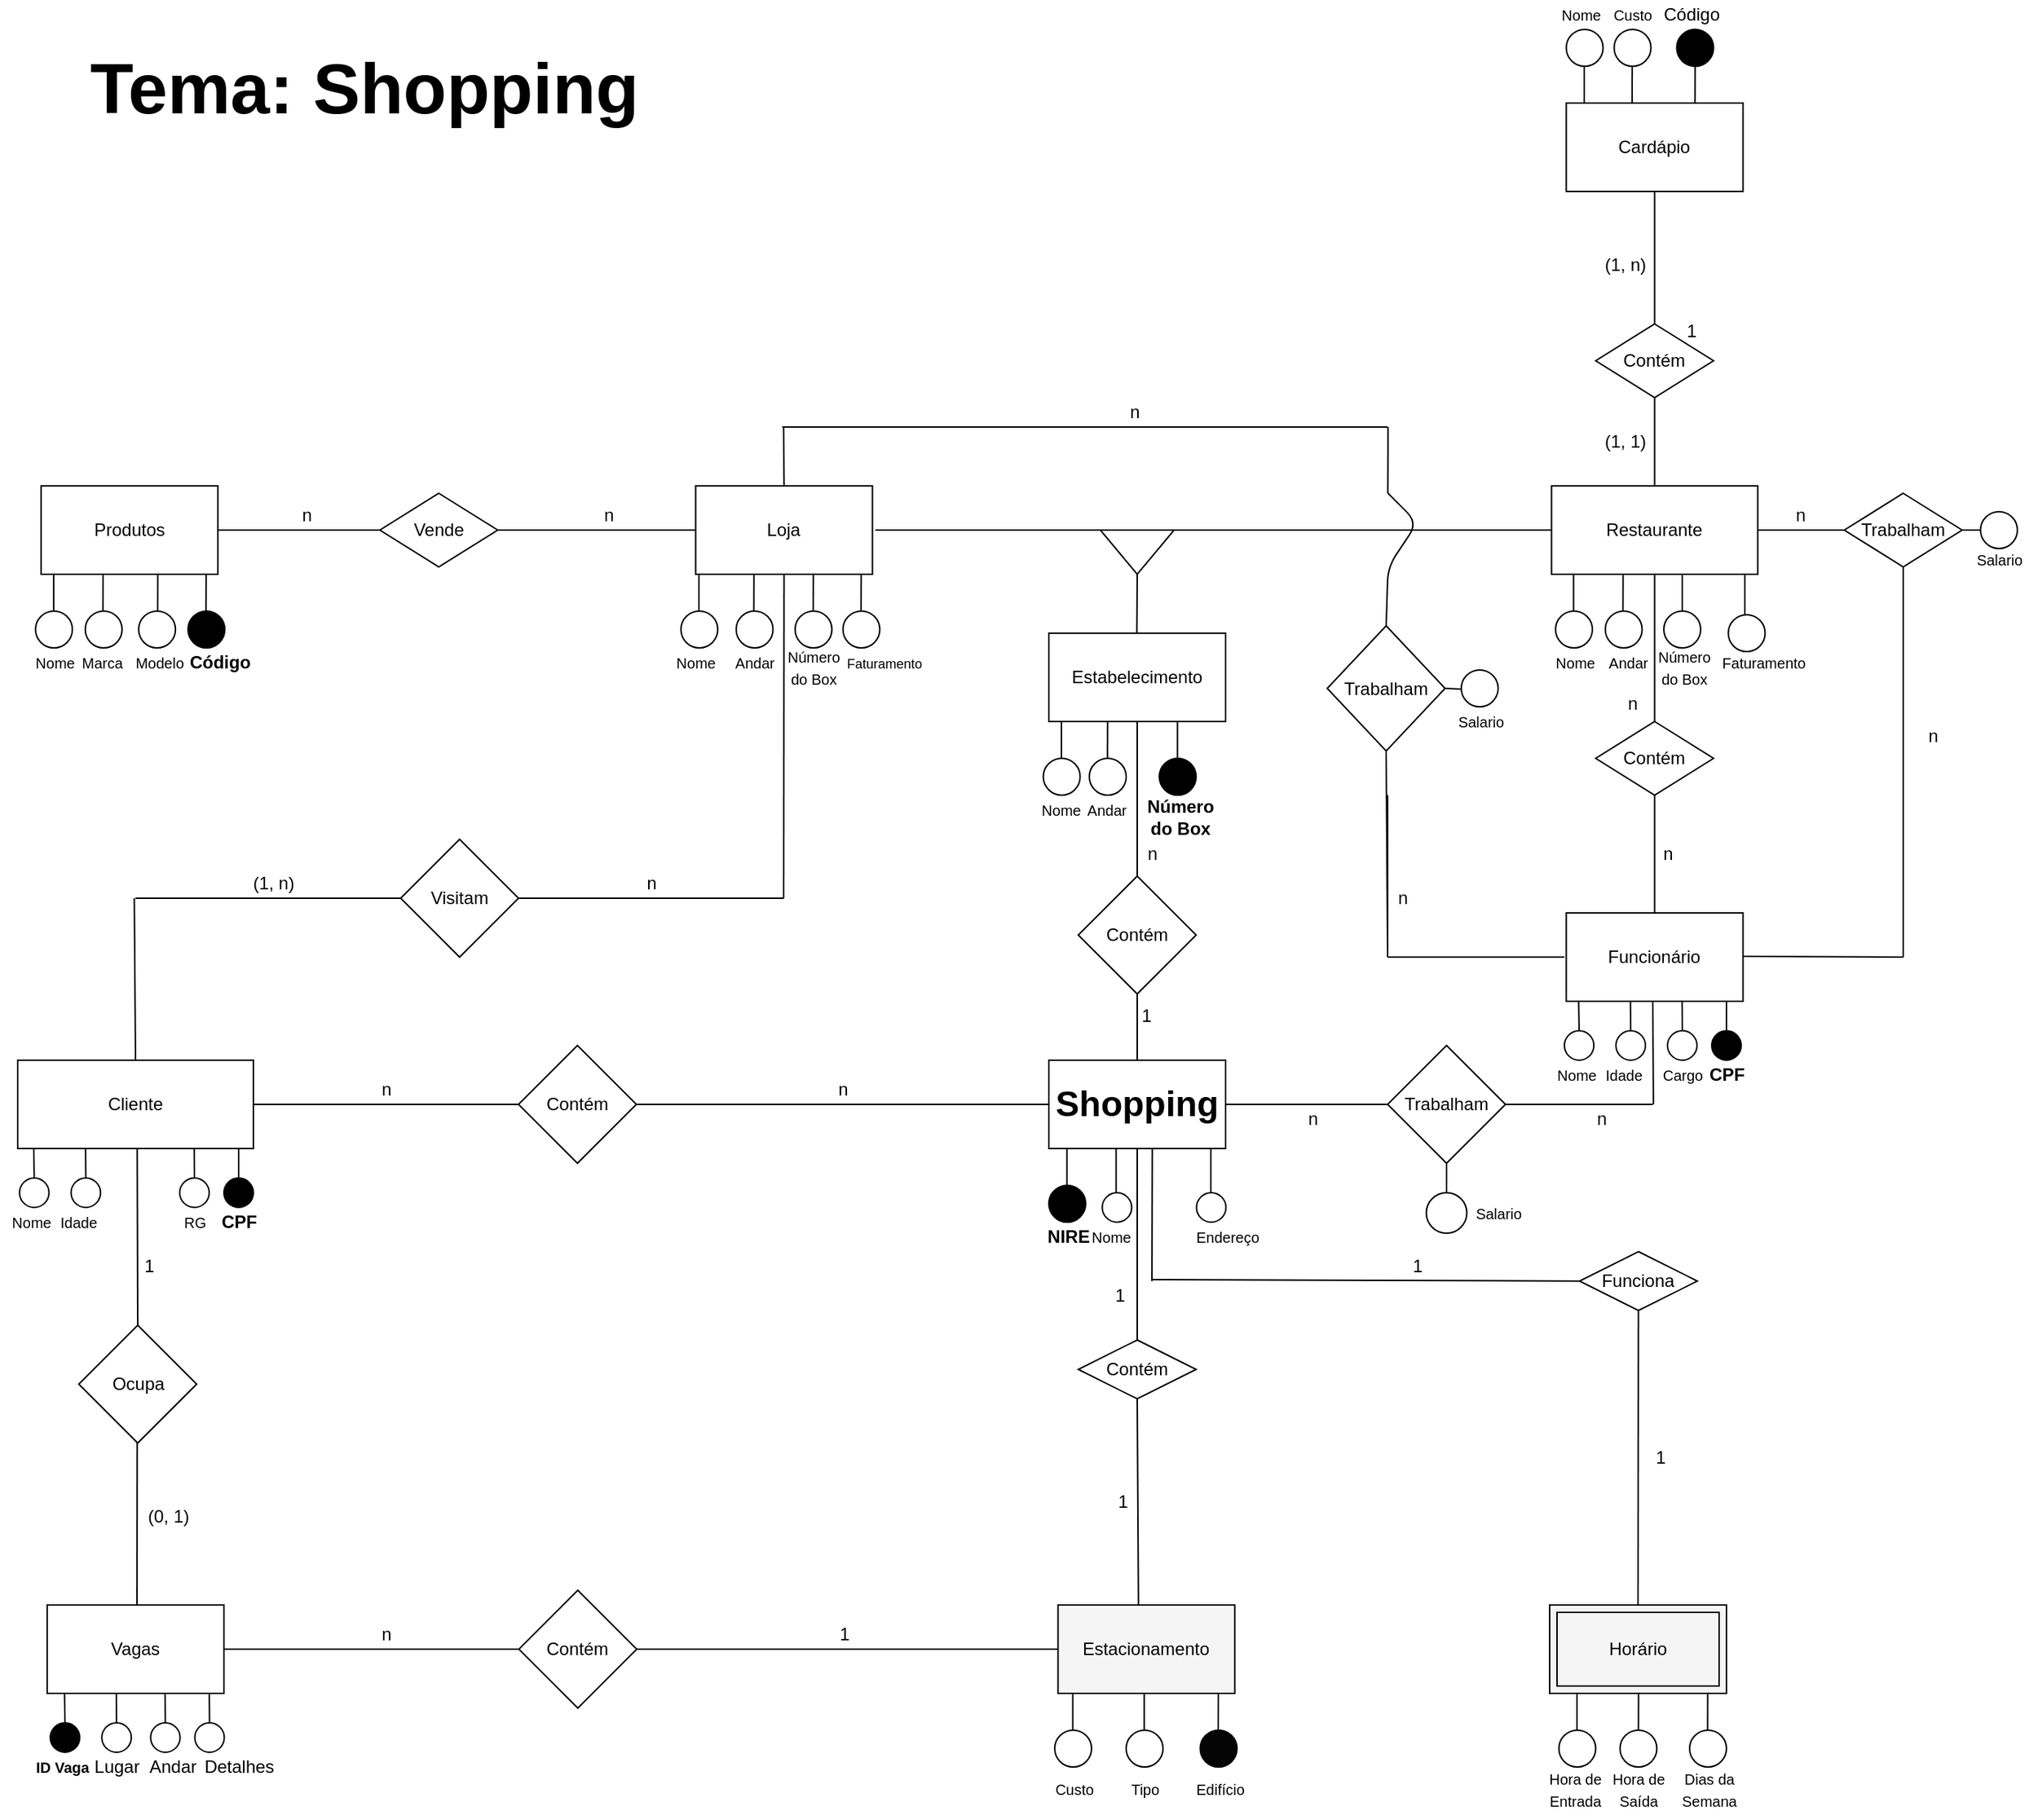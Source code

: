 <mxfile version="15.4.0" type="device"><diagram id="tSqlaA7XIKLYg_50JwTd" name="Page-1"><mxGraphModel dx="2512" dy="1914" grid="1" gridSize="10" guides="1" tooltips="1" connect="1" arrows="1" fold="1" page="1" pageScale="1" pageWidth="850" pageHeight="1100" math="0" shadow="0"><root><mxCell id="0"/><mxCell id="1" parent="0"/><mxCell id="-jtdYZkYuUC3d97k-AbY-1" value="&lt;font style=&quot;font-size: 48px&quot;&gt;&lt;b&gt;Tema: Shopping&lt;/b&gt;&lt;/font&gt;" style="text;html=1;align=center;verticalAlign=middle;resizable=0;points=[];autosize=1;strokeColor=none;" parent="1" vertex="1"><mxGeometry x="-279.75" y="-205" width="390" height="30" as="geometry"/></mxCell><mxCell id="-jtdYZkYuUC3d97k-AbY-3" value="&lt;font style=&quot;font-size: 24px&quot;&gt;&lt;b&gt;Shopping&lt;/b&gt;&lt;/font&gt;" style="rounded=0;whiteSpace=wrap;html=1;" parent="1" vertex="1"><mxGeometry x="380" y="470" width="120" height="60" as="geometry"/></mxCell><mxCell id="-jtdYZkYuUC3d97k-AbY-7" value="Loja" style="rounded=0;whiteSpace=wrap;html=1;" parent="1" vertex="1"><mxGeometry x="140.25" y="80" width="120" height="60" as="geometry"/></mxCell><mxCell id="-jtdYZkYuUC3d97k-AbY-8" value="Funcionário" style="rounded=0;whiteSpace=wrap;html=1;" parent="1" vertex="1"><mxGeometry x="731.25" y="370" width="120" height="60" as="geometry"/></mxCell><mxCell id="-4VNH8adMapCuaeJiVA8-113" style="edgeStyle=orthogonalEdgeStyle;rounded=0;orthogonalLoop=1;jettySize=auto;html=1;exitX=0;exitY=0.25;exitDx=0;exitDy=0;" parent="1" source="-jtdYZkYuUC3d97k-AbY-12" edge="1"><mxGeometry relative="1" as="geometry"><mxPoint x="-310" y="485" as="targetPoint"/></mxGeometry></mxCell><mxCell id="-jtdYZkYuUC3d97k-AbY-12" value="Cliente" style="rounded=0;whiteSpace=wrap;html=1;" parent="1" vertex="1"><mxGeometry x="-320" y="470" width="160" height="60" as="geometry"/></mxCell><mxCell id="-jtdYZkYuUC3d97k-AbY-16" value="Restaurante" style="rounded=0;whiteSpace=wrap;html=1;" parent="1" vertex="1"><mxGeometry x="721.25" y="80" width="140" height="60" as="geometry"/></mxCell><mxCell id="-jtdYZkYuUC3d97k-AbY-19" value="Cardápio" style="whiteSpace=wrap;html=1;" parent="1" vertex="1"><mxGeometry x="731.25" y="-180" width="120" height="60" as="geometry"/></mxCell><mxCell id="-jtdYZkYuUC3d97k-AbY-20" value="Produtos" style="whiteSpace=wrap;html=1;" parent="1" vertex="1"><mxGeometry x="-304.12" y="80" width="120" height="60" as="geometry"/></mxCell><mxCell id="-jtdYZkYuUC3d97k-AbY-22" value="" style="endArrow=none;html=1;exitX=0.5;exitY=0;exitDx=0;exitDy=0;entryX=0.5;entryY=1;entryDx=0;entryDy=0;" parent="1" source="-jtdYZkYuUC3d97k-AbY-16" target="-jtdYZkYuUC3d97k-AbY-23" edge="1"><mxGeometry width="50" height="50" relative="1" as="geometry"><mxPoint x="740.25" y="40.0" as="sourcePoint"/><mxPoint x="740.25" y="10.0" as="targetPoint"/></mxGeometry></mxCell><mxCell id="-jtdYZkYuUC3d97k-AbY-23" value="Contém" style="rhombus;whiteSpace=wrap;html=1;" parent="1" vertex="1"><mxGeometry x="751.25" y="-30" width="80" height="50" as="geometry"/></mxCell><mxCell id="-jtdYZkYuUC3d97k-AbY-25" value="" style="endArrow=none;html=1;exitX=0.5;exitY=0;exitDx=0;exitDy=0;entryX=0.5;entryY=1;entryDx=0;entryDy=0;" parent="1" source="-jtdYZkYuUC3d97k-AbY-23" target="-jtdYZkYuUC3d97k-AbY-19" edge="1"><mxGeometry width="50" height="50" relative="1" as="geometry"><mxPoint x="831.25" y="-10" as="sourcePoint"/><mxPoint x="881.25" y="-55" as="targetPoint"/></mxGeometry></mxCell><mxCell id="-jtdYZkYuUC3d97k-AbY-26" value="(1, 1)" style="text;html=1;align=center;verticalAlign=middle;resizable=0;points=[];autosize=1;strokeColor=none;" parent="1" vertex="1"><mxGeometry x="751.25" y="40" width="40" height="20" as="geometry"/></mxCell><mxCell id="-jtdYZkYuUC3d97k-AbY-27" value="(1, n)" style="text;html=1;align=center;verticalAlign=middle;resizable=0;points=[];autosize=1;strokeColor=none;" parent="1" vertex="1"><mxGeometry x="751.25" y="-80" width="40" height="20" as="geometry"/></mxCell><mxCell id="-jtdYZkYuUC3d97k-AbY-28" value="Vende" style="rhombus;whiteSpace=wrap;html=1;" parent="1" vertex="1"><mxGeometry x="-74.12" y="85" width="80" height="50" as="geometry"/></mxCell><mxCell id="-jtdYZkYuUC3d97k-AbY-29" value="n" style="text;html=1;align=center;verticalAlign=middle;resizable=0;points=[];autosize=1;strokeColor=none;" parent="1" vertex="1"><mxGeometry x="71.25" y="90" width="20" height="20" as="geometry"/></mxCell><mxCell id="-jtdYZkYuUC3d97k-AbY-30" value="" style="endArrow=none;html=1;exitX=1;exitY=0.5;exitDx=0;exitDy=0;entryX=0;entryY=0.5;entryDx=0;entryDy=0;" parent="1" source="-jtdYZkYuUC3d97k-AbY-28" target="-jtdYZkYuUC3d97k-AbY-7" edge="1"><mxGeometry width="50" height="50" relative="1" as="geometry"><mxPoint x="95.88" y="195" as="sourcePoint"/><mxPoint x="145.88" y="115" as="targetPoint"/></mxGeometry></mxCell><mxCell id="-jtdYZkYuUC3d97k-AbY-33" value="n" style="text;html=1;align=center;verticalAlign=middle;resizable=0;points=[];autosize=1;strokeColor=none;" parent="1" vertex="1"><mxGeometry x="-134.12" y="90" width="20" height="20" as="geometry"/></mxCell><mxCell id="-jtdYZkYuUC3d97k-AbY-34" value="" style="endArrow=none;html=1;entryX=0;entryY=0.5;entryDx=0;entryDy=0;exitX=1;exitY=0.5;exitDx=0;exitDy=0;" parent="1" source="-jtdYZkYuUC3d97k-AbY-36" target="-jtdYZkYuUC3d97k-AbY-3" edge="1"><mxGeometry width="50" height="50" relative="1" as="geometry"><mxPoint x="260" y="560" as="sourcePoint"/><mxPoint x="365" y="505" as="targetPoint"/></mxGeometry></mxCell><mxCell id="-jtdYZkYuUC3d97k-AbY-36" value="Contém" style="rhombus;whiteSpace=wrap;html=1;" parent="1" vertex="1"><mxGeometry x="20" y="460" width="80" height="80" as="geometry"/></mxCell><mxCell id="-jtdYZkYuUC3d97k-AbY-37" value="" style="endArrow=none;html=1;entryX=0;entryY=0.5;entryDx=0;entryDy=0;exitX=1;exitY=0.5;exitDx=0;exitDy=0;" parent="1" source="-jtdYZkYuUC3d97k-AbY-12" target="-jtdYZkYuUC3d97k-AbY-36" edge="1"><mxGeometry width="50" height="50" relative="1" as="geometry"><mxPoint x="30" y="610" as="sourcePoint"/><mxPoint x="130" y="560" as="targetPoint"/></mxGeometry></mxCell><mxCell id="-jtdYZkYuUC3d97k-AbY-38" value="n" style="text;html=1;align=center;verticalAlign=middle;resizable=0;points=[];autosize=1;strokeColor=none;" parent="1" vertex="1"><mxGeometry x="230.25" y="480" width="20" height="20" as="geometry"/></mxCell><mxCell id="-jtdYZkYuUC3d97k-AbY-39" value="n" style="text;html=1;align=center;verticalAlign=middle;resizable=0;points=[];autosize=1;strokeColor=none;" parent="1" vertex="1"><mxGeometry x="-80" y="480" width="20" height="20" as="geometry"/></mxCell><mxCell id="-jtdYZkYuUC3d97k-AbY-48" value="" style="ellipse;whiteSpace=wrap;html=1;aspect=fixed;" parent="1" vertex="1"><mxGeometry x="480.25" y="560" width="20" height="20" as="geometry"/></mxCell><mxCell id="-jtdYZkYuUC3d97k-AbY-54" value="" style="endArrow=none;html=1;exitX=1;exitY=0.5;exitDx=0;exitDy=0;entryX=0;entryY=0.5;entryDx=0;entryDy=0;" parent="1" source="-jtdYZkYuUC3d97k-AbY-20" target="-jtdYZkYuUC3d97k-AbY-28" edge="1"><mxGeometry width="50" height="50" relative="1" as="geometry"><mxPoint x="-74.12" y="140" as="sourcePoint"/><mxPoint x="15.88" y="185" as="targetPoint"/></mxGeometry></mxCell><mxCell id="-jtdYZkYuUC3d97k-AbY-60" value="" style="endArrow=none;html=1;entryX=0.5;entryY=1;entryDx=0;entryDy=0;exitX=0.5;exitY=0;exitDx=0;exitDy=0;" parent="1" source="-jtdYZkYuUC3d97k-AbY-61" target="-jtdYZkYuUC3d97k-AbY-3" edge="1"><mxGeometry width="50" height="50" relative="1" as="geometry"><mxPoint x="440" y="650" as="sourcePoint"/><mxPoint x="475" y="620.0" as="targetPoint"/></mxGeometry></mxCell><mxCell id="-jtdYZkYuUC3d97k-AbY-61" value="Contém" style="rhombus;whiteSpace=wrap;html=1;" parent="1" vertex="1"><mxGeometry x="400" y="660" width="80" height="40" as="geometry"/></mxCell><mxCell id="-jtdYZkYuUC3d97k-AbY-62" value="" style="endArrow=none;html=1;exitX=0.463;exitY=0.011;exitDx=0;exitDy=0;exitPerimeter=0;" parent="1" edge="1"><mxGeometry width="50" height="50" relative="1" as="geometry"><mxPoint x="440.861" y="840.66" as="sourcePoint"/><mxPoint x="440" y="700" as="targetPoint"/></mxGeometry></mxCell><mxCell id="-jtdYZkYuUC3d97k-AbY-63" value="" style="endArrow=none;html=1;entryX=0;entryY=0.5;entryDx=0;entryDy=0;" parent="1" target="-jtdYZkYuUC3d97k-AbY-64" edge="1"><mxGeometry width="50" height="50" relative="1" as="geometry"><mxPoint x="-240" y="360" as="sourcePoint"/><mxPoint x="-90" y="320" as="targetPoint"/></mxGeometry></mxCell><mxCell id="-jtdYZkYuUC3d97k-AbY-64" value="Visitam" style="rhombus;whiteSpace=wrap;html=1;" parent="1" vertex="1"><mxGeometry x="-60" y="320" width="80" height="80" as="geometry"/></mxCell><mxCell id="-jtdYZkYuUC3d97k-AbY-65" value="" style="endArrow=none;html=1;exitX=1;exitY=0.5;exitDx=0;exitDy=0;" parent="1" source="-jtdYZkYuUC3d97k-AbY-64" edge="1"><mxGeometry width="50" height="50" relative="1" as="geometry"><mxPoint x="120" y="430" as="sourcePoint"/><mxPoint x="200" y="360" as="targetPoint"/></mxGeometry></mxCell><mxCell id="-jtdYZkYuUC3d97k-AbY-67" value="n" style="text;html=1;align=center;verticalAlign=middle;resizable=0;points=[];autosize=1;strokeColor=none;" parent="1" vertex="1"><mxGeometry x="100.25" y="340" width="20" height="20" as="geometry"/></mxCell><mxCell id="-jtdYZkYuUC3d97k-AbY-68" value="" style="endArrow=none;html=1;exitX=1;exitY=0.5;exitDx=0;exitDy=0;entryX=0;entryY=0.5;entryDx=0;entryDy=0;" parent="1" target="-jtdYZkYuUC3d97k-AbY-69" edge="1"><mxGeometry width="50" height="50" relative="1" as="geometry"><mxPoint x="500" y="500" as="sourcePoint"/><mxPoint x="640" y="500" as="targetPoint"/></mxGeometry></mxCell><mxCell id="-jtdYZkYuUC3d97k-AbY-69" value="Trabalham" style="rhombus;whiteSpace=wrap;html=1;" parent="1" vertex="1"><mxGeometry x="610" y="460" width="80" height="80" as="geometry"/></mxCell><mxCell id="-jtdYZkYuUC3d97k-AbY-70" value="" style="endArrow=none;html=1;" parent="1" edge="1"><mxGeometry width="50" height="50" relative="1" as="geometry"><mxPoint x="790" y="430" as="sourcePoint"/><mxPoint x="790.42" y="500" as="targetPoint"/></mxGeometry></mxCell><mxCell id="-jtdYZkYuUC3d97k-AbY-71" value="" style="endArrow=none;html=1;exitX=1;exitY=0.5;exitDx=0;exitDy=0;" parent="1" source="-jtdYZkYuUC3d97k-AbY-69" edge="1"><mxGeometry width="50" height="50" relative="1" as="geometry"><mxPoint x="740" y="505" as="sourcePoint"/><mxPoint x="790" y="500" as="targetPoint"/></mxGeometry></mxCell><mxCell id="-jtdYZkYuUC3d97k-AbY-72" value="n" style="text;html=1;align=center;verticalAlign=middle;resizable=0;points=[];autosize=1;strokeColor=none;" parent="1" vertex="1"><mxGeometry x="549" y="500" width="20" height="20" as="geometry"/></mxCell><mxCell id="-jtdYZkYuUC3d97k-AbY-73" value="n" style="text;html=1;align=center;verticalAlign=middle;resizable=0;points=[];autosize=1;strokeColor=none;" parent="1" vertex="1"><mxGeometry x="745" y="500" width="20" height="20" as="geometry"/></mxCell><mxCell id="-jtdYZkYuUC3d97k-AbY-74" value="1" style="text;html=1;align=center;verticalAlign=middle;resizable=0;points=[];autosize=1;strokeColor=none;" parent="1" vertex="1"><mxGeometry x="417.75" y="620" width="20" height="20" as="geometry"/></mxCell><mxCell id="-jtdYZkYuUC3d97k-AbY-75" value="1" style="text;html=1;align=center;verticalAlign=middle;resizable=0;points=[];autosize=1;strokeColor=none;" parent="1" vertex="1"><mxGeometry x="420" y="760" width="20" height="20" as="geometry"/></mxCell><mxCell id="-jtdYZkYuUC3d97k-AbY-76" value="" style="endArrow=none;html=1;" parent="1" edge="1"><mxGeometry width="50" height="50" relative="1" as="geometry"><mxPoint x="490.01" y="560" as="sourcePoint"/><mxPoint x="490.01" y="530" as="targetPoint"/></mxGeometry></mxCell><mxCell id="-jtdYZkYuUC3d97k-AbY-77" value="" style="endArrow=none;html=1;entryX=0.5;entryY=1;entryDx=0;entryDy=0;exitX=0.5;exitY=0;exitDx=0;exitDy=0;" parent="1" source="-jtdYZkYuUC3d97k-AbY-78" target="-jtdYZkYuUC3d97k-AbY-16" edge="1"><mxGeometry width="50" height="50" relative="1" as="geometry"><mxPoint x="690.25" y="180" as="sourcePoint"/><mxPoint x="645.25" y="100" as="targetPoint"/></mxGeometry></mxCell><mxCell id="-jtdYZkYuUC3d97k-AbY-78" value="Contém" style="rhombus;whiteSpace=wrap;html=1;" parent="1" vertex="1"><mxGeometry x="751.25" y="240" width="80" height="50" as="geometry"/></mxCell><mxCell id="-jtdYZkYuUC3d97k-AbY-79" value="" style="endArrow=none;html=1;exitX=0.5;exitY=0;exitDx=0;exitDy=0;entryX=0.5;entryY=1;entryDx=0;entryDy=0;" parent="1" source="-jtdYZkYuUC3d97k-AbY-8" target="-jtdYZkYuUC3d97k-AbY-78" edge="1"><mxGeometry width="50" height="50" relative="1" as="geometry"><mxPoint x="787.75" y="355" as="sourcePoint"/><mxPoint x="790" y="330" as="targetPoint"/></mxGeometry></mxCell><mxCell id="-jtdYZkYuUC3d97k-AbY-85" value="" style="endArrow=none;html=1;exitX=0.5;exitY=1;exitDx=0;exitDy=0;" parent="1" source="-jtdYZkYuUC3d97k-AbY-7" edge="1"><mxGeometry width="50" height="50" relative="1" as="geometry"><mxPoint x="249.66" y="260.0" as="sourcePoint"/><mxPoint x="200" y="360" as="targetPoint"/></mxGeometry></mxCell><mxCell id="-jtdYZkYuUC3d97k-AbY-86" value="" style="endArrow=none;html=1;entryX=0.5;entryY=0;entryDx=0;entryDy=0;exitX=0.5;exitY=1;exitDx=0;exitDy=0;" parent="1" target="-jtdYZkYuUC3d97k-AbY-12" edge="1"><mxGeometry width="50" height="50" relative="1" as="geometry"><mxPoint x="-240.83" y="360.0" as="sourcePoint"/><mxPoint x="-240.83" y="460.0" as="targetPoint"/></mxGeometry></mxCell><mxCell id="-jtdYZkYuUC3d97k-AbY-88" value="(1, n)&amp;nbsp;" style="text;html=1;align=center;verticalAlign=middle;resizable=0;points=[];autosize=1;strokeColor=none;" parent="1" vertex="1"><mxGeometry x="-169.75" y="340" width="50" height="20" as="geometry"/></mxCell><mxCell id="-jtdYZkYuUC3d97k-AbY-91" value="" style="endArrow=none;html=1;" parent="1" edge="1"><mxGeometry width="50" height="50" relative="1" as="geometry"><mxPoint x="440" y="420" as="sourcePoint"/><mxPoint x="440" y="470" as="targetPoint"/></mxGeometry></mxCell><mxCell id="-jtdYZkYuUC3d97k-AbY-92" value="" style="triangle;whiteSpace=wrap;html=1;direction=south;" parent="1" vertex="1"><mxGeometry x="415" y="110" width="50" height="30" as="geometry"/></mxCell><mxCell id="-jtdYZkYuUC3d97k-AbY-93" value="Contém" style="rhombus;whiteSpace=wrap;html=1;" parent="1" vertex="1"><mxGeometry x="400" y="345" width="80" height="80" as="geometry"/></mxCell><mxCell id="-jtdYZkYuUC3d97k-AbY-95" value="" style="endArrow=none;html=1;entryX=0.5;entryY=0;entryDx=0;entryDy=0;exitX=0.5;exitY=1;exitDx=0;exitDy=0;" parent="1" source="-jtdYZkYuUC3d97k-AbY-97" target="-jtdYZkYuUC3d97k-AbY-93" edge="1"><mxGeometry width="50" height="50" relative="1" as="geometry"><mxPoint x="440.75" y="240" as="sourcePoint"/><mxPoint x="441" y="340" as="targetPoint"/></mxGeometry></mxCell><mxCell id="-jtdYZkYuUC3d97k-AbY-97" value="Estabelecimento" style="rounded=0;whiteSpace=wrap;html=1;" parent="1" vertex="1"><mxGeometry x="380" y="180" width="120" height="60" as="geometry"/></mxCell><mxCell id="-jtdYZkYuUC3d97k-AbY-98" value="" style="endArrow=none;html=1;exitX=1;exitY=0.5;exitDx=0;exitDy=0;" parent="1" source="-jtdYZkYuUC3d97k-AbY-92" edge="1"><mxGeometry width="50" height="50" relative="1" as="geometry"><mxPoint x="439.75" y="160" as="sourcePoint"/><mxPoint x="439.75" y="180" as="targetPoint"/></mxGeometry></mxCell><mxCell id="-jtdYZkYuUC3d97k-AbY-99" value="" style="endArrow=none;html=1;" parent="1" edge="1"><mxGeometry width="50" height="50" relative="1" as="geometry"><mxPoint x="262.25" y="110" as="sourcePoint"/><mxPoint x="430.25" y="110" as="targetPoint"/><Array as="points"/></mxGeometry></mxCell><mxCell id="-jtdYZkYuUC3d97k-AbY-100" value="" style="endArrow=none;html=1;exitX=0;exitY=0;exitDx=0;exitDy=0;entryX=0;entryY=0.5;entryDx=0;entryDy=0;exitPerimeter=0;" parent="1" source="-jtdYZkYuUC3d97k-AbY-92" target="-jtdYZkYuUC3d97k-AbY-16" edge="1"><mxGeometry width="50" height="50" relative="1" as="geometry"><mxPoint x="450.25" y="117.16" as="sourcePoint"/><mxPoint x="625.25" y="117.4" as="targetPoint"/><Array as="points"/></mxGeometry></mxCell><mxCell id="-jtdYZkYuUC3d97k-AbY-105" value="1" style="text;html=1;align=center;verticalAlign=middle;resizable=0;points=[];autosize=1;strokeColor=none;" parent="1" vertex="1"><mxGeometry x="806.25" y="-35" width="20" height="20" as="geometry"/></mxCell><mxCell id="pLYi4VzQCn3yVhvMNp_S-2" value="" style="endArrow=none;html=1;entryX=0;entryY=0.5;entryDx=0;entryDy=0;" parent="1" edge="1"><mxGeometry width="50" height="50" relative="1" as="geometry"><mxPoint x="610" y="400" as="sourcePoint"/><mxPoint x="730" y="400" as="targetPoint"/></mxGeometry></mxCell><mxCell id="pLYi4VzQCn3yVhvMNp_S-4" value="" style="endArrow=none;html=1;" parent="1" edge="1"><mxGeometry width="50" height="50" relative="1" as="geometry"><mxPoint x="610" y="290" as="sourcePoint"/><mxPoint x="610" y="400" as="targetPoint"/></mxGeometry></mxCell><mxCell id="pLYi4VzQCn3yVhvMNp_S-5" value="" style="endArrow=none;html=1;entryX=0.5;entryY=0;entryDx=0;entryDy=0;" parent="1" target="-4VNH8adMapCuaeJiVA8-83" edge="1"><mxGeometry width="50" height="50" relative="1" as="geometry"><mxPoint x="610.25" y="85" as="sourcePoint"/><mxPoint x="610.25" y="175" as="targetPoint"/><Array as="points"><mxPoint x="630.25" y="105"/><mxPoint x="610.25" y="135"/></Array></mxGeometry></mxCell><mxCell id="pLYi4VzQCn3yVhvMNp_S-6" value="" style="endArrow=none;html=1;" parent="1" edge="1"><mxGeometry width="50" height="50" relative="1" as="geometry"><mxPoint x="199" y="40" as="sourcePoint"/><mxPoint x="610" y="40" as="targetPoint"/></mxGeometry></mxCell><mxCell id="pLYi4VzQCn3yVhvMNp_S-7" value="" style="endArrow=none;html=1;" parent="1" edge="1"><mxGeometry width="50" height="50" relative="1" as="geometry"><mxPoint x="610.27" y="40" as="sourcePoint"/><mxPoint x="610.13" y="85" as="targetPoint"/><Array as="points"><mxPoint x="610.27" y="60"/></Array></mxGeometry></mxCell><mxCell id="pLYi4VzQCn3yVhvMNp_S-9" value="n" style="text;html=1;align=center;verticalAlign=middle;resizable=0;points=[];autosize=1;strokeColor=none;" parent="1" vertex="1"><mxGeometry x="610" y="350" width="20" height="20" as="geometry"/></mxCell><mxCell id="pLYi4VzQCn3yVhvMNp_S-10" value="n" style="text;html=1;align=center;verticalAlign=middle;resizable=0;points=[];autosize=1;strokeColor=none;" parent="1" vertex="1"><mxGeometry x="427.75" y="20" width="20" height="20" as="geometry"/></mxCell><mxCell id="-4VNH8adMapCuaeJiVA8-1" value="" style="endArrow=none;html=1;" parent="1" edge="1"><mxGeometry width="50" height="50" relative="1" as="geometry"><mxPoint x="736.21" y="170" as="sourcePoint"/><mxPoint x="736.21" y="140" as="targetPoint"/></mxGeometry></mxCell><mxCell id="-4VNH8adMapCuaeJiVA8-3" value="" style="ellipse;whiteSpace=wrap;html=1;aspect=fixed;" parent="1" vertex="1"><mxGeometry x="724" y="165" width="25" height="25" as="geometry"/></mxCell><mxCell id="-4VNH8adMapCuaeJiVA8-6" value="" style="endArrow=none;html=1;" parent="1" edge="1"><mxGeometry width="50" height="50" relative="1" as="geometry"><mxPoint x="769.75" y="165" as="sourcePoint"/><mxPoint x="769.83" y="140" as="targetPoint"/></mxGeometry></mxCell><mxCell id="-4VNH8adMapCuaeJiVA8-7" value="" style="ellipse;whiteSpace=wrap;html=1;aspect=fixed;" parent="1" vertex="1"><mxGeometry x="757.75" y="165" width="25" height="25" as="geometry"/></mxCell><mxCell id="-4VNH8adMapCuaeJiVA8-9" value="" style="endArrow=none;html=1;" parent="1" edge="1"><mxGeometry width="50" height="50" relative="1" as="geometry"><mxPoint x="852.5" y="170" as="sourcePoint"/><mxPoint x="852.5" y="140" as="targetPoint"/></mxGeometry></mxCell><mxCell id="-4VNH8adMapCuaeJiVA8-14" value="" style="endArrow=none;html=1;" parent="1" edge="1"><mxGeometry width="50" height="50" relative="1" as="geometry"><mxPoint x="388.55" y="270" as="sourcePoint"/><mxPoint x="388.55" y="240" as="targetPoint"/></mxGeometry></mxCell><mxCell id="-4VNH8adMapCuaeJiVA8-15" value="" style="ellipse;whiteSpace=wrap;html=1;aspect=fixed;" parent="1" vertex="1"><mxGeometry x="376.25" y="265" width="25" height="25" as="geometry"/></mxCell><mxCell id="-4VNH8adMapCuaeJiVA8-16" value="" style="endArrow=none;html=1;" parent="1" edge="1"><mxGeometry width="50" height="50" relative="1" as="geometry"><mxPoint x="419.8" y="265" as="sourcePoint"/><mxPoint x="419.88" y="240" as="targetPoint"/></mxGeometry></mxCell><mxCell id="-4VNH8adMapCuaeJiVA8-17" value="" style="ellipse;whiteSpace=wrap;html=1;aspect=fixed;" parent="1" vertex="1"><mxGeometry x="407.5" y="265" width="25" height="25" as="geometry"/></mxCell><mxCell id="-4VNH8adMapCuaeJiVA8-18" value="" style="endArrow=none;html=1;" parent="1" edge="1"><mxGeometry width="50" height="50" relative="1" as="geometry"><mxPoint x="467.3" y="270" as="sourcePoint"/><mxPoint x="467.3" y="240" as="targetPoint"/></mxGeometry></mxCell><mxCell id="-4VNH8adMapCuaeJiVA8-19" value="" style="ellipse;whiteSpace=wrap;html=1;aspect=fixed;fillColor=#000000;" parent="1" vertex="1"><mxGeometry x="455" y="265" width="25" height="25" as="geometry"/></mxCell><mxCell id="-4VNH8adMapCuaeJiVA8-20" value="&lt;b&gt;Número&lt;br&gt;do Box&lt;br&gt;&lt;/b&gt;" style="text;html=1;align=center;verticalAlign=middle;resizable=0;points=[];autosize=1;strokeColor=none;" parent="1" vertex="1"><mxGeometry x="438.75" y="290" width="60" height="30" as="geometry"/></mxCell><mxCell id="-4VNH8adMapCuaeJiVA8-22" value="" style="endArrow=none;html=1;" parent="1" edge="1"><mxGeometry width="50" height="50" relative="1" as="geometry"><mxPoint x="-295.57" y="170" as="sourcePoint"/><mxPoint x="-295.57" y="140" as="targetPoint"/></mxGeometry></mxCell><mxCell id="-4VNH8adMapCuaeJiVA8-23" value="" style="ellipse;whiteSpace=wrap;html=1;aspect=fixed;" parent="1" vertex="1"><mxGeometry x="-307.87" y="165" width="25" height="25" as="geometry"/></mxCell><mxCell id="-4VNH8adMapCuaeJiVA8-24" value="" style="endArrow=none;html=1;" parent="1" edge="1"><mxGeometry width="50" height="50" relative="1" as="geometry"><mxPoint x="-262.12" y="165" as="sourcePoint"/><mxPoint x="-262.04" y="140" as="targetPoint"/></mxGeometry></mxCell><mxCell id="-4VNH8adMapCuaeJiVA8-25" value="" style="ellipse;whiteSpace=wrap;html=1;aspect=fixed;" parent="1" vertex="1"><mxGeometry x="-274.12" y="165" width="25" height="25" as="geometry"/></mxCell><mxCell id="-4VNH8adMapCuaeJiVA8-27" value="" style="ellipse;whiteSpace=wrap;html=1;aspect=fixed;fillColor=#000000;" parent="1" vertex="1"><mxGeometry x="-204.37" y="165" width="25" height="25" as="geometry"/></mxCell><mxCell id="-4VNH8adMapCuaeJiVA8-28" value="&lt;b&gt;Código&lt;/b&gt;" style="text;html=1;align=center;verticalAlign=middle;resizable=0;points=[];autosize=1;strokeColor=none;" parent="1" vertex="1"><mxGeometry x="-212.87" y="190" width="60" height="20" as="geometry"/></mxCell><mxCell id="-4VNH8adMapCuaeJiVA8-31" value="" style="endArrow=none;html=1;" parent="1" edge="1"><mxGeometry width="50" height="50" relative="1" as="geometry"><mxPoint x="-224.94" y="165" as="sourcePoint"/><mxPoint x="-224.86" y="140" as="targetPoint"/></mxGeometry></mxCell><mxCell id="-4VNH8adMapCuaeJiVA8-32" value="&lt;font&gt;&lt;br&gt;&lt;/font&gt;" style="ellipse;whiteSpace=wrap;html=1;aspect=fixed;" parent="1" vertex="1"><mxGeometry x="-237.87" y="165" width="25" height="25" as="geometry"/></mxCell><mxCell id="-4VNH8adMapCuaeJiVA8-33" value="" style="endArrow=none;html=1;" parent="1" edge="1"><mxGeometry width="50" height="50" relative="1" as="geometry"><mxPoint x="142.46" y="170" as="sourcePoint"/><mxPoint x="142.46" y="140" as="targetPoint"/></mxGeometry></mxCell><mxCell id="-4VNH8adMapCuaeJiVA8-34" value="" style="ellipse;whiteSpace=wrap;html=1;aspect=fixed;" parent="1" vertex="1"><mxGeometry x="130.25" y="165" width="25" height="25" as="geometry"/></mxCell><mxCell id="-4VNH8adMapCuaeJiVA8-35" value="" style="endArrow=none;html=1;" parent="1" edge="1"><mxGeometry width="50" height="50" relative="1" as="geometry"><mxPoint x="179.75" y="165" as="sourcePoint"/><mxPoint x="179.83" y="140" as="targetPoint"/></mxGeometry></mxCell><mxCell id="-4VNH8adMapCuaeJiVA8-36" value="" style="ellipse;whiteSpace=wrap;html=1;aspect=fixed;" parent="1" vertex="1"><mxGeometry x="167.75" y="165" width="25" height="25" as="geometry"/></mxCell><mxCell id="-4VNH8adMapCuaeJiVA8-39" value="&lt;font style=&quot;font-size: 10px&quot;&gt;Número&lt;br&gt;do&amp;nbsp;Box&lt;br&gt;&lt;/font&gt;" style="text;html=1;align=center;verticalAlign=middle;resizable=0;points=[];autosize=1;strokeColor=none;" parent="1" vertex="1"><mxGeometry x="195.25" y="182.5" width="50" height="40" as="geometry"/></mxCell><mxCell id="-4VNH8adMapCuaeJiVA8-40" value="" style="endArrow=none;html=1;" parent="1" edge="1"><mxGeometry width="50" height="50" relative="1" as="geometry"><mxPoint x="220.08" y="165" as="sourcePoint"/><mxPoint x="220.16" y="140" as="targetPoint"/></mxGeometry></mxCell><mxCell id="-4VNH8adMapCuaeJiVA8-41" value="&lt;font&gt;&lt;br&gt;&lt;/font&gt;" style="ellipse;whiteSpace=wrap;html=1;aspect=fixed;" parent="1" vertex="1"><mxGeometry x="207.75" y="165" width="25" height="25" as="geometry"/></mxCell><mxCell id="-4VNH8adMapCuaeJiVA8-42" value="&lt;font style=&quot;font-size: 9px&quot;&gt;Faturamento&lt;/font&gt;" style="text;html=1;align=center;verticalAlign=middle;resizable=0;points=[];autosize=1;strokeColor=none;" parent="1" vertex="1"><mxGeometry x="232.75" y="190" width="70" height="20" as="geometry"/></mxCell><mxCell id="-4VNH8adMapCuaeJiVA8-57" value="" style="endArrow=none;html=1;" parent="1" edge="1"><mxGeometry width="50" height="50" relative="1" as="geometry"><mxPoint x="743.46" y="-180.0" as="sourcePoint"/><mxPoint x="743.46" y="-210.0" as="targetPoint"/></mxGeometry></mxCell><mxCell id="-4VNH8adMapCuaeJiVA8-58" value="" style="ellipse;whiteSpace=wrap;html=1;aspect=fixed;" parent="1" vertex="1"><mxGeometry x="731.25" y="-230" width="25" height="25" as="geometry"/></mxCell><mxCell id="-4VNH8adMapCuaeJiVA8-59" value="" style="endArrow=none;html=1;" parent="1" edge="1"><mxGeometry width="50" height="50" relative="1" as="geometry"><mxPoint x="775.96" y="-180.0" as="sourcePoint"/><mxPoint x="776.04" y="-205.0" as="targetPoint"/></mxGeometry></mxCell><mxCell id="-4VNH8adMapCuaeJiVA8-60" value="" style="ellipse;whiteSpace=wrap;html=1;aspect=fixed;" parent="1" vertex="1"><mxGeometry x="763.75" y="-230" width="25" height="25" as="geometry"/></mxCell><mxCell id="-4VNH8adMapCuaeJiVA8-61" value="" style="ellipse;whiteSpace=wrap;html=1;aspect=fixed;fillColor=#000000;" parent="1" vertex="1"><mxGeometry x="806.25" y="-230" width="25" height="25" as="geometry"/></mxCell><mxCell id="-4VNH8adMapCuaeJiVA8-62" value="Código" style="text;html=1;align=center;verticalAlign=middle;resizable=0;points=[];autosize=1;strokeColor=none;" parent="1" vertex="1"><mxGeometry x="791.25" y="-250" width="50" height="20" as="geometry"/></mxCell><mxCell id="-4VNH8adMapCuaeJiVA8-63" value="" style="endArrow=none;html=1;" parent="1" edge="1"><mxGeometry width="50" height="50" relative="1" as="geometry"><mxPoint x="818.67" y="-180.0" as="sourcePoint"/><mxPoint x="818.75" y="-205.0" as="targetPoint"/></mxGeometry></mxCell><mxCell id="-4VNH8adMapCuaeJiVA8-64" value="&lt;font style=&quot;font-size: 10px&quot;&gt;Nome&lt;/font&gt;" style="text;html=1;align=center;verticalAlign=middle;resizable=0;points=[];autosize=1;strokeColor=none;" parent="1" vertex="1"><mxGeometry x="721.25" y="-250" width="40" height="20" as="geometry"/></mxCell><mxCell id="-4VNH8adMapCuaeJiVA8-65" value="&lt;font style=&quot;font-size: 10px&quot;&gt;Custo&lt;/font&gt;" style="text;html=1;align=center;verticalAlign=middle;resizable=0;points=[];autosize=1;strokeColor=none;" parent="1" vertex="1"><mxGeometry x="756.25" y="-250" width="40" height="20" as="geometry"/></mxCell><mxCell id="-4VNH8adMapCuaeJiVA8-66" value="" style="endArrow=none;html=1;" parent="1" edge="1"><mxGeometry width="50" height="50" relative="1" as="geometry"><mxPoint x="740" y="450" as="sourcePoint"/><mxPoint x="739.66" y="430" as="targetPoint"/></mxGeometry></mxCell><mxCell id="-4VNH8adMapCuaeJiVA8-67" value="" style="ellipse;whiteSpace=wrap;html=1;aspect=fixed;" parent="1" vertex="1"><mxGeometry x="730" y="450" width="20" height="20" as="geometry"/></mxCell><mxCell id="-4VNH8adMapCuaeJiVA8-68" value="" style="ellipse;whiteSpace=wrap;html=1;aspect=fixed;" parent="1" vertex="1"><mxGeometry x="765" y="450" width="20" height="20" as="geometry"/></mxCell><mxCell id="-4VNH8adMapCuaeJiVA8-70" value="" style="endArrow=none;html=1;" parent="1" edge="1"><mxGeometry width="50" height="50" relative="1" as="geometry"><mxPoint x="775" y="450" as="sourcePoint"/><mxPoint x="774.83" y="430" as="targetPoint"/></mxGeometry></mxCell><mxCell id="-4VNH8adMapCuaeJiVA8-71" value="" style="endArrow=none;html=1;" parent="1" edge="1"><mxGeometry width="50" height="50" relative="1" as="geometry"><mxPoint x="840" y="450" as="sourcePoint"/><mxPoint x="840.0" y="430" as="targetPoint"/></mxGeometry></mxCell><mxCell id="-4VNH8adMapCuaeJiVA8-72" value="&lt;b&gt;CPF&lt;/b&gt;" style="text;html=1;align=center;verticalAlign=middle;resizable=0;points=[];autosize=1;strokeColor=none;" parent="1" vertex="1"><mxGeometry x="820" y="470" width="40" height="20" as="geometry"/></mxCell><mxCell id="-4VNH8adMapCuaeJiVA8-73" value="&lt;span&gt;&lt;font style=&quot;font-size: 10px&quot;&gt;Idade&lt;/font&gt;&lt;/span&gt;" style="text;html=1;align=center;verticalAlign=middle;resizable=0;points=[];autosize=1;strokeColor=none;" parent="1" vertex="1"><mxGeometry x="750" y="470" width="40" height="20" as="geometry"/></mxCell><mxCell id="-4VNH8adMapCuaeJiVA8-74" value="&lt;font style=&quot;font-size: 10px&quot;&gt;Nome&lt;/font&gt;" style="text;html=1;align=center;verticalAlign=middle;resizable=0;points=[];autosize=1;strokeColor=none;" parent="1" vertex="1"><mxGeometry x="717.5" y="470" width="40" height="20" as="geometry"/></mxCell><mxCell id="-4VNH8adMapCuaeJiVA8-76" value="" style="ellipse;whiteSpace=wrap;html=1;aspect=fixed;fillColor=#000000;" parent="1" vertex="1"><mxGeometry x="830" y="450" width="20" height="20" as="geometry"/></mxCell><mxCell id="-4VNH8adMapCuaeJiVA8-77" value="" style="ellipse;whiteSpace=wrap;html=1;aspect=fixed;" parent="1" vertex="1"><mxGeometry x="800" y="450" width="20" height="20" as="geometry"/></mxCell><mxCell id="-4VNH8adMapCuaeJiVA8-78" value="" style="endArrow=none;html=1;" parent="1" edge="1"><mxGeometry width="50" height="50" relative="1" as="geometry"><mxPoint x="810.07" y="450" as="sourcePoint"/><mxPoint x="809.9" y="430" as="targetPoint"/></mxGeometry></mxCell><mxCell id="-4VNH8adMapCuaeJiVA8-79" value="&lt;font style=&quot;font-size: 10px&quot;&gt;Cargo&lt;/font&gt;" style="text;html=1;align=center;verticalAlign=middle;resizable=0;points=[];autosize=1;strokeColor=none;" parent="1" vertex="1"><mxGeometry x="790" y="470" width="40" height="20" as="geometry"/></mxCell><mxCell id="-4VNH8adMapCuaeJiVA8-81" value="&lt;font style=&quot;font-size: 10px&quot;&gt;Endereço&lt;/font&gt;" style="text;html=1;align=center;verticalAlign=middle;resizable=0;points=[];autosize=1;strokeColor=none;" parent="1" vertex="1"><mxGeometry x="471.25" y="580" width="60" height="20" as="geometry"/></mxCell><mxCell id="-4VNH8adMapCuaeJiVA8-83" value="Trabalham" style="rhombus;whiteSpace=wrap;html=1;" parent="1" vertex="1"><mxGeometry x="569" y="175" width="80" height="85" as="geometry"/></mxCell><mxCell id="-4VNH8adMapCuaeJiVA8-84" value="" style="endArrow=none;html=1;exitX=0.5;exitY=1;exitDx=0;exitDy=0;" parent="1" source="-4VNH8adMapCuaeJiVA8-83" edge="1"><mxGeometry width="50" height="50" relative="1" as="geometry"><mxPoint x="610" y="290" as="sourcePoint"/><mxPoint x="610" y="400" as="targetPoint"/></mxGeometry></mxCell><mxCell id="-4VNH8adMapCuaeJiVA8-85" value="&lt;font style=&quot;font-size: 10px&quot;&gt;Andar&lt;/font&gt;" style="text;html=1;align=center;verticalAlign=middle;resizable=0;points=[];autosize=1;strokeColor=none;" parent="1" vertex="1"><mxGeometry x="160.25" y="190" width="40" height="20" as="geometry"/></mxCell><mxCell id="-4VNH8adMapCuaeJiVA8-86" value="&lt;font style=&quot;font-size: 10px&quot;&gt;Nome&lt;/font&gt;" style="text;html=1;align=center;verticalAlign=middle;resizable=0;points=[];autosize=1;strokeColor=none;" parent="1" vertex="1"><mxGeometry x="120.25" y="190" width="40" height="20" as="geometry"/></mxCell><mxCell id="-4VNH8adMapCuaeJiVA8-89" value="&lt;font style=&quot;font-size: 10px&quot;&gt;Nome&lt;/font&gt;" style="text;html=1;align=center;verticalAlign=middle;resizable=0;points=[];autosize=1;strokeColor=none;" parent="1" vertex="1"><mxGeometry x="367.5" y="290" width="40" height="20" as="geometry"/></mxCell><mxCell id="-4VNH8adMapCuaeJiVA8-91" value="&lt;font style=&quot;font-size: 10px&quot;&gt;Andar&lt;/font&gt;" style="text;html=1;align=center;verticalAlign=middle;resizable=0;points=[];autosize=1;strokeColor=none;" parent="1" vertex="1"><mxGeometry x="398.75" y="290" width="40" height="20" as="geometry"/></mxCell><mxCell id="-4VNH8adMapCuaeJiVA8-93" value="&lt;span style=&quot;color: rgba(0 , 0 , 0 , 0) ; font-family: monospace ; font-size: 0px&quot;&gt;Ma&lt;/span&gt;" style="text;html=1;align=center;verticalAlign=middle;resizable=0;points=[];autosize=1;strokeColor=none;" parent="1" vertex="1"><mxGeometry x="-255.37" y="190" width="20" height="20" as="geometry"/></mxCell><mxCell id="-4VNH8adMapCuaeJiVA8-95" value="&lt;span style=&quot;font-family: &amp;#34;helvetica&amp;#34; ; font-size: 10px&quot;&gt;Nome&lt;/span&gt;" style="text;html=1;align=center;verticalAlign=middle;resizable=0;points=[];autosize=1;strokeColor=none;" parent="1" vertex="1"><mxGeometry x="-315.37" y="190" width="40" height="20" as="geometry"/></mxCell><mxCell id="-4VNH8adMapCuaeJiVA8-96" value="&lt;font style=&quot;font-size: 10px&quot;&gt;Marca&lt;/font&gt;" style="text;html=1;align=center;verticalAlign=middle;resizable=0;points=[];autosize=1;strokeColor=none;" parent="1" vertex="1"><mxGeometry x="-282.87" y="190" width="40" height="20" as="geometry"/></mxCell><mxCell id="-4VNH8adMapCuaeJiVA8-98" value="&lt;font style=&quot;font-size: 10px&quot;&gt;Modelo&lt;/font&gt;" style="text;html=1;align=center;verticalAlign=middle;resizable=0;points=[];autosize=1;strokeColor=none;" parent="1" vertex="1"><mxGeometry x="-249.12" y="190" width="50" height="20" as="geometry"/></mxCell><mxCell id="-4VNH8adMapCuaeJiVA8-99" value="" style="endArrow=none;html=1;" parent="1" edge="1"><mxGeometry width="50" height="50" relative="1" as="geometry"><mxPoint x="-192.16" y="165" as="sourcePoint"/><mxPoint x="-192.08" y="140" as="targetPoint"/></mxGeometry></mxCell><mxCell id="-4VNH8adMapCuaeJiVA8-100" value="" style="endArrow=none;html=1;" parent="1" edge="1"><mxGeometry width="50" height="50" relative="1" as="geometry"><mxPoint x="252.55" y="165" as="sourcePoint"/><mxPoint x="252.63" y="140" as="targetPoint"/></mxGeometry></mxCell><mxCell id="-4VNH8adMapCuaeJiVA8-101" value="" style="endArrow=none;html=1;" parent="1" edge="1"><mxGeometry width="50" height="50" relative="1" as="geometry"><mxPoint x="-308.75" y="550" as="sourcePoint"/><mxPoint x="-309.09" y="530" as="targetPoint"/></mxGeometry></mxCell><mxCell id="-4VNH8adMapCuaeJiVA8-102" value="" style="ellipse;whiteSpace=wrap;html=1;aspect=fixed;" parent="1" vertex="1"><mxGeometry x="-318.75" y="550" width="20" height="20" as="geometry"/></mxCell><mxCell id="-4VNH8adMapCuaeJiVA8-103" value="" style="ellipse;whiteSpace=wrap;html=1;aspect=fixed;" parent="1" vertex="1"><mxGeometry x="-283.75" y="550" width="20" height="20" as="geometry"/></mxCell><mxCell id="-4VNH8adMapCuaeJiVA8-104" value="" style="endArrow=none;html=1;" parent="1" edge="1"><mxGeometry width="50" height="50" relative="1" as="geometry"><mxPoint x="-273.75" y="550" as="sourcePoint"/><mxPoint x="-273.92" y="530" as="targetPoint"/></mxGeometry></mxCell><mxCell id="-4VNH8adMapCuaeJiVA8-105" value="" style="endArrow=none;html=1;" parent="1" edge="1"><mxGeometry width="50" height="50" relative="1" as="geometry"><mxPoint x="-170" y="550" as="sourcePoint"/><mxPoint x="-170" y="530" as="targetPoint"/></mxGeometry></mxCell><mxCell id="-4VNH8adMapCuaeJiVA8-106" value="" style="ellipse;whiteSpace=wrap;html=1;aspect=fixed;fillColor=#000000;" parent="1" vertex="1"><mxGeometry x="-180" y="550" width="20" height="20" as="geometry"/></mxCell><mxCell id="-4VNH8adMapCuaeJiVA8-108" value="" style="endArrow=none;html=1;exitX=0.5;exitY=0;exitDx=0;exitDy=0;" parent="1" source="-4VNH8adMapCuaeJiVA8-161" edge="1"><mxGeometry width="50" height="50" relative="1" as="geometry"><mxPoint x="-239" y="640" as="sourcePoint"/><mxPoint x="-238.85" y="530" as="targetPoint"/></mxGeometry></mxCell><mxCell id="-4VNH8adMapCuaeJiVA8-109" value="&lt;b&gt;CPF&lt;/b&gt;" style="text;html=1;align=center;verticalAlign=middle;resizable=0;points=[];autosize=1;strokeColor=none;" parent="1" vertex="1"><mxGeometry x="-190" y="570" width="40" height="20" as="geometry"/></mxCell><mxCell id="-4VNH8adMapCuaeJiVA8-110" value="&lt;span&gt;&lt;font style=&quot;font-size: 10px&quot;&gt;Idade&lt;/font&gt;&lt;/span&gt;" style="text;html=1;align=center;verticalAlign=middle;resizable=0;points=[];autosize=1;strokeColor=none;" parent="1" vertex="1"><mxGeometry x="-298.75" y="570" width="40" height="20" as="geometry"/></mxCell><mxCell id="-4VNH8adMapCuaeJiVA8-111" value="&lt;font style=&quot;font-size: 10px&quot;&gt;Nome&lt;/font&gt;" style="text;html=1;align=center;verticalAlign=middle;resizable=0;points=[];autosize=1;strokeColor=none;" parent="1" vertex="1"><mxGeometry x="-331.25" y="570" width="40" height="20" as="geometry"/></mxCell><mxCell id="-4VNH8adMapCuaeJiVA8-114" value="" style="ellipse;whiteSpace=wrap;html=1;aspect=fixed;" parent="1" vertex="1"><mxGeometry x="-210" y="550" width="20" height="20" as="geometry"/></mxCell><mxCell id="-4VNH8adMapCuaeJiVA8-115" value="" style="endArrow=none;html=1;" parent="1" edge="1"><mxGeometry width="50" height="50" relative="1" as="geometry"><mxPoint x="-200.0" y="550" as="sourcePoint"/><mxPoint x="-200.17" y="530" as="targetPoint"/></mxGeometry></mxCell><mxCell id="-4VNH8adMapCuaeJiVA8-116" value="&lt;font style=&quot;font-size: 10px&quot;&gt;RG&lt;/font&gt;" style="text;html=1;align=center;verticalAlign=middle;resizable=0;points=[];autosize=1;strokeColor=none;" parent="1" vertex="1"><mxGeometry x="-215" y="570" width="30" height="20" as="geometry"/></mxCell><mxCell id="-4VNH8adMapCuaeJiVA8-117" value="&lt;font style=&quot;font-size: 10px&quot;&gt;Nome&lt;/font&gt;" style="text;html=1;align=center;verticalAlign=middle;resizable=0;points=[];autosize=1;strokeColor=none;" parent="1" vertex="1"><mxGeometry x="716.5" y="190" width="40" height="20" as="geometry"/></mxCell><mxCell id="-4VNH8adMapCuaeJiVA8-119" value="&lt;font style=&quot;font-size: 10px&quot;&gt;Andar&lt;/font&gt;" style="text;html=1;align=center;verticalAlign=middle;resizable=0;points=[];autosize=1;strokeColor=none;" parent="1" vertex="1"><mxGeometry x="752.75" y="190" width="40" height="20" as="geometry"/></mxCell><mxCell id="-4VNH8adMapCuaeJiVA8-120" value="1" style="text;html=1;align=center;verticalAlign=middle;resizable=0;points=[];autosize=1;strokeColor=none;" parent="1" vertex="1"><mxGeometry x="436.25" y="430" width="20" height="20" as="geometry"/></mxCell><mxCell id="-4VNH8adMapCuaeJiVA8-121" value="n" style="text;html=1;align=center;verticalAlign=middle;resizable=0;points=[];autosize=1;strokeColor=none;" parent="1" vertex="1"><mxGeometry x="440" y="320" width="20" height="20" as="geometry"/></mxCell><mxCell id="-4VNH8adMapCuaeJiVA8-124" value="n" style="text;html=1;align=center;verticalAlign=middle;resizable=0;points=[];autosize=1;strokeColor=none;" parent="1" vertex="1"><mxGeometry x="766.25" y="217.5" width="20" height="20" as="geometry"/></mxCell><mxCell id="-4VNH8adMapCuaeJiVA8-125" value="n" style="text;html=1;align=center;verticalAlign=middle;resizable=0;points=[];autosize=1;strokeColor=none;" parent="1" vertex="1"><mxGeometry x="790" y="320" width="20" height="20" as="geometry"/></mxCell><mxCell id="-4VNH8adMapCuaeJiVA8-126" value="" style="endArrow=none;html=1;" parent="1" edge="1"><mxGeometry width="50" height="50" relative="1" as="geometry"><mxPoint x="738.55" y="930.0" as="sourcePoint"/><mxPoint x="738.55" y="900.0" as="targetPoint"/></mxGeometry></mxCell><mxCell id="-4VNH8adMapCuaeJiVA8-127" value="" style="ellipse;whiteSpace=wrap;html=1;aspect=fixed;" parent="1" vertex="1"><mxGeometry x="726.25" y="925" width="25" height="25" as="geometry"/></mxCell><mxCell id="-4VNH8adMapCuaeJiVA8-128" value="" style="endArrow=none;html=1;" parent="1" edge="1"><mxGeometry width="50" height="50" relative="1" as="geometry"><mxPoint x="780.25" y="925.0" as="sourcePoint"/><mxPoint x="780.33" y="900.0" as="targetPoint"/></mxGeometry></mxCell><mxCell id="-4VNH8adMapCuaeJiVA8-129" value="" style="ellipse;whiteSpace=wrap;html=1;aspect=fixed;" parent="1" vertex="1"><mxGeometry x="767.75" y="925" width="25" height="25" as="geometry"/></mxCell><mxCell id="-4VNH8adMapCuaeJiVA8-132" value="" style="endArrow=none;html=1;" parent="1" edge="1"><mxGeometry width="50" height="50" relative="1" as="geometry"><mxPoint x="827.21" y="925.0" as="sourcePoint"/><mxPoint x="827.29" y="900.0" as="targetPoint"/></mxGeometry></mxCell><mxCell id="-4VNH8adMapCuaeJiVA8-133" value="&lt;font&gt;&lt;br&gt;&lt;/font&gt;" style="ellipse;whiteSpace=wrap;html=1;aspect=fixed;" parent="1" vertex="1"><mxGeometry x="815" y="925" width="25" height="25" as="geometry"/></mxCell><mxCell id="-4VNH8adMapCuaeJiVA8-134" value="&lt;span style=&quot;color: rgba(0 , 0 , 0 , 0) ; font-family: monospace ; font-size: 0px&quot;&gt;Ma&lt;/span&gt;" style="text;html=1;align=center;verticalAlign=middle;resizable=0;points=[];autosize=1;strokeColor=none;" parent="1" vertex="1"><mxGeometry x="787.75" y="950" width="20" height="20" as="geometry"/></mxCell><mxCell id="-4VNH8adMapCuaeJiVA8-135" value="&lt;span style=&quot;font-family: &amp;#34;helvetica&amp;#34; ; font-size: 10px&quot;&gt;Hora de&lt;br&gt;Entrada&lt;br&gt;&lt;/span&gt;" style="text;html=1;align=center;verticalAlign=middle;resizable=0;points=[];autosize=1;strokeColor=none;" parent="1" vertex="1"><mxGeometry x="712.13" y="945" width="50" height="40" as="geometry"/></mxCell><mxCell id="-4VNH8adMapCuaeJiVA8-136" value="&lt;span style=&quot;font-family: &amp;#34;helvetica&amp;#34; ; font-size: 10px&quot;&gt;Hora de&lt;/span&gt;&lt;br style=&quot;font-family: &amp;#34;helvetica&amp;#34; ; font-size: 10px&quot;&gt;&lt;span style=&quot;font-family: &amp;#34;helvetica&amp;#34; ; font-size: 10px&quot;&gt;Saída&lt;/span&gt;" style="text;html=1;align=center;verticalAlign=middle;resizable=0;points=[];autosize=1;strokeColor=none;" parent="1" vertex="1"><mxGeometry x="755.25" y="945" width="50" height="40" as="geometry"/></mxCell><mxCell id="-4VNH8adMapCuaeJiVA8-137" value="&lt;font style=&quot;font-size: 10px&quot;&gt;Dias da&lt;br&gt;Semana&lt;br&gt;&lt;/font&gt;" style="text;html=1;align=center;verticalAlign=middle;resizable=0;points=[];autosize=1;strokeColor=none;" parent="1" vertex="1"><mxGeometry x="802.5" y="945" width="50" height="40" as="geometry"/></mxCell><mxCell id="-4VNH8adMapCuaeJiVA8-139" value="" style="endArrow=none;html=1;" parent="1" edge="1"><mxGeometry width="50" height="50" relative="1" as="geometry"><mxPoint x="396.26" y="930" as="sourcePoint"/><mxPoint x="396.26" y="900" as="targetPoint"/></mxGeometry></mxCell><mxCell id="-4VNH8adMapCuaeJiVA8-140" value="" style="ellipse;whiteSpace=wrap;html=1;aspect=fixed;" parent="1" vertex="1"><mxGeometry x="384" y="925" width="25" height="25" as="geometry"/></mxCell><mxCell id="-4VNH8adMapCuaeJiVA8-143" value="" style="endArrow=none;html=1;" parent="1" edge="1"><mxGeometry width="50" height="50" relative="1" as="geometry"><mxPoint x="495.01" y="925" as="sourcePoint"/><mxPoint x="495.09" y="900" as="targetPoint"/></mxGeometry></mxCell><mxCell id="-4VNH8adMapCuaeJiVA8-144" value="&lt;font&gt;&lt;br&gt;&lt;/font&gt;" style="ellipse;whiteSpace=wrap;html=1;aspect=fixed;fillColor=#050505;" parent="1" vertex="1"><mxGeometry x="482.75" y="925" width="25" height="25" as="geometry"/></mxCell><mxCell id="-4VNH8adMapCuaeJiVA8-145" value="&lt;span style=&quot;color: rgba(0 , 0 , 0 , 0) ; font-family: monospace ; font-size: 0px&quot;&gt;Ma&lt;/span&gt;" style="text;html=1;align=center;verticalAlign=middle;resizable=0;points=[];autosize=1;strokeColor=none;" parent="1" vertex="1"><mxGeometry x="448" y="950" width="20" height="20" as="geometry"/></mxCell><mxCell id="-4VNH8adMapCuaeJiVA8-146" value="&lt;span style=&quot;font-family: &amp;#34;helvetica&amp;#34; ; font-size: 10px&quot;&gt;Custo&lt;br&gt;&lt;/span&gt;" style="text;html=1;align=center;verticalAlign=middle;resizable=0;points=[];autosize=1;strokeColor=none;" parent="1" vertex="1"><mxGeometry x="376.5" y="955" width="40" height="20" as="geometry"/></mxCell><mxCell id="-4VNH8adMapCuaeJiVA8-148" value="&lt;font style=&quot;font-size: 10px&quot;&gt;Edifício&lt;br&gt;&lt;/font&gt;" style="text;html=1;align=center;verticalAlign=middle;resizable=0;points=[];autosize=1;strokeColor=none;" parent="1" vertex="1"><mxGeometry x="471.25" y="955" width="50" height="20" as="geometry"/></mxCell><mxCell id="-4VNH8adMapCuaeJiVA8-155" value="Vagas" style="rounded=0;whiteSpace=wrap;html=1;" parent="1" vertex="1"><mxGeometry x="-300" y="840" width="120" height="60" as="geometry"/></mxCell><mxCell id="-4VNH8adMapCuaeJiVA8-156" value="Contém" style="rhombus;whiteSpace=wrap;html=1;" parent="1" vertex="1"><mxGeometry x="20.25" y="830" width="80" height="80" as="geometry"/></mxCell><mxCell id="-4VNH8adMapCuaeJiVA8-157" value="1" style="text;html=1;align=center;verticalAlign=middle;resizable=0;points=[];autosize=1;strokeColor=none;" parent="1" vertex="1"><mxGeometry x="230.5" y="850" width="20" height="20" as="geometry"/></mxCell><mxCell id="-4VNH8adMapCuaeJiVA8-158" value="n" style="text;html=1;align=center;verticalAlign=middle;resizable=0;points=[];autosize=1;strokeColor=none;" parent="1" vertex="1"><mxGeometry x="-79.75" y="850" width="20" height="20" as="geometry"/></mxCell><mxCell id="-4VNH8adMapCuaeJiVA8-159" value="" style="endArrow=none;html=1;entryX=0;entryY=0.5;entryDx=0;entryDy=0;" parent="1" target="-4VNH8adMapCuaeJiVA8-156" edge="1"><mxGeometry width="50" height="50" relative="1" as="geometry"><mxPoint x="-180" y="870" as="sourcePoint"/><mxPoint x="-8.5" y="870" as="targetPoint"/></mxGeometry></mxCell><mxCell id="-4VNH8adMapCuaeJiVA8-160" value="" style="endArrow=none;html=1;entryX=0;entryY=0.5;entryDx=0;entryDy=0;exitX=1;exitY=0.5;exitDx=0;exitDy=0;" parent="1" source="-4VNH8adMapCuaeJiVA8-156" target="-4VNH8adMapCuaeJiVA8-221" edge="1"><mxGeometry width="50" height="50" relative="1" as="geometry"><mxPoint x="171.25" y="870" as="sourcePoint"/><mxPoint x="380" y="870" as="targetPoint"/></mxGeometry></mxCell><mxCell id="-4VNH8adMapCuaeJiVA8-161" value="Ocupa" style="rhombus;whiteSpace=wrap;html=1;" parent="1" vertex="1"><mxGeometry x="-278.5" y="650" width="80" height="80" as="geometry"/></mxCell><mxCell id="-4VNH8adMapCuaeJiVA8-162" value="" style="endArrow=none;html=1;" parent="1" edge="1"><mxGeometry width="50" height="50" relative="1" as="geometry"><mxPoint x="-239" y="840" as="sourcePoint"/><mxPoint x="-238.85" y="730" as="targetPoint"/></mxGeometry></mxCell><mxCell id="-4VNH8adMapCuaeJiVA8-176" value="" style="endArrow=none;html=1;" parent="1" edge="1"><mxGeometry width="50" height="50" relative="1" as="geometry"><mxPoint x="-287.87" y="920" as="sourcePoint"/><mxPoint x="-288.21" y="900" as="targetPoint"/></mxGeometry></mxCell><mxCell id="-4VNH8adMapCuaeJiVA8-177" value="" style="ellipse;whiteSpace=wrap;html=1;aspect=fixed;fillColor=#000000;" parent="1" vertex="1"><mxGeometry x="-297.87" y="920" width="20" height="20" as="geometry"/></mxCell><mxCell id="-4VNH8adMapCuaeJiVA8-178" value="" style="ellipse;whiteSpace=wrap;html=1;aspect=fixed;" parent="1" vertex="1"><mxGeometry x="-262.87" y="920" width="20" height="20" as="geometry"/></mxCell><mxCell id="-4VNH8adMapCuaeJiVA8-179" value="" style="endArrow=none;html=1;" parent="1" edge="1"><mxGeometry width="50" height="50" relative="1" as="geometry"><mxPoint x="-252.87" y="920" as="sourcePoint"/><mxPoint x="-253.04" y="900" as="targetPoint"/></mxGeometry></mxCell><mxCell id="-4VNH8adMapCuaeJiVA8-184" value="&lt;span style=&quot;font-size: 10px&quot;&gt;&lt;b&gt;ID Vaga&lt;/b&gt;&lt;/span&gt;" style="text;html=1;align=center;verticalAlign=middle;resizable=0;points=[];autosize=1;strokeColor=none;" parent="1" vertex="1"><mxGeometry x="-315.37" y="940" width="50" height="20" as="geometry"/></mxCell><mxCell id="-4VNH8adMapCuaeJiVA8-185" value="" style="ellipse;whiteSpace=wrap;html=1;aspect=fixed;" parent="1" vertex="1"><mxGeometry x="-229.75" y="920" width="20" height="20" as="geometry"/></mxCell><mxCell id="-4VNH8adMapCuaeJiVA8-186" value="" style="endArrow=none;html=1;" parent="1" edge="1"><mxGeometry width="50" height="50" relative="1" as="geometry"><mxPoint x="-219.75" y="920" as="sourcePoint"/><mxPoint x="-219.92" y="900" as="targetPoint"/></mxGeometry></mxCell><mxCell id="-4VNH8adMapCuaeJiVA8-188" value="Lugar" style="text;html=1;align=center;verticalAlign=middle;resizable=0;points=[];autosize=1;strokeColor=none;" parent="1" vertex="1"><mxGeometry x="-277.87" y="940" width="50" height="20" as="geometry"/></mxCell><mxCell id="-4VNH8adMapCuaeJiVA8-189" value="Andar" style="text;html=1;align=center;verticalAlign=middle;resizable=0;points=[];autosize=1;strokeColor=none;" parent="1" vertex="1"><mxGeometry x="-240" y="940" width="50" height="20" as="geometry"/></mxCell><mxCell id="-4VNH8adMapCuaeJiVA8-190" value="1" style="text;html=1;align=center;verticalAlign=middle;resizable=0;points=[];autosize=1;strokeColor=none;" parent="1" vertex="1"><mxGeometry x="-241" y="600" width="20" height="20" as="geometry"/></mxCell><mxCell id="-4VNH8adMapCuaeJiVA8-191" value="(0, 1)" style="text;html=1;align=center;verticalAlign=middle;resizable=0;points=[];autosize=1;strokeColor=none;" parent="1" vertex="1"><mxGeometry x="-238.5" y="770" width="40" height="20" as="geometry"/></mxCell><mxCell id="-4VNH8adMapCuaeJiVA8-196" value="" style="endArrow=none;html=1;" parent="1" edge="1"><mxGeometry width="50" height="50" relative="1" as="geometry"><mxPoint x="425.68" y="560" as="sourcePoint"/><mxPoint x="425.68" y="530" as="targetPoint"/></mxGeometry></mxCell><mxCell id="-4VNH8adMapCuaeJiVA8-197" value="" style="ellipse;whiteSpace=wrap;html=1;aspect=fixed;" parent="1" vertex="1"><mxGeometry x="416.25" y="560" width="20" height="20" as="geometry"/></mxCell><mxCell id="-4VNH8adMapCuaeJiVA8-198" value="&lt;font style=&quot;font-size: 10px&quot;&gt;Nome&lt;/font&gt;" style="text;html=1;align=center;verticalAlign=middle;resizable=0;points=[];autosize=1;strokeColor=none;" parent="1" vertex="1"><mxGeometry x="401.5" y="580" width="40" height="20" as="geometry"/></mxCell><mxCell id="-4VNH8adMapCuaeJiVA8-199" value="" style="endArrow=none;html=1;" parent="1" edge="1"><mxGeometry width="50" height="50" relative="1" as="geometry"><mxPoint x="392.3" y="560.0" as="sourcePoint"/><mxPoint x="392.3" y="530.0" as="targetPoint"/></mxGeometry></mxCell><mxCell id="-4VNH8adMapCuaeJiVA8-200" value="" style="ellipse;whiteSpace=wrap;html=1;aspect=fixed;fillColor=#000000;" parent="1" vertex="1"><mxGeometry x="380" y="555" width="25" height="25" as="geometry"/></mxCell><mxCell id="-4VNH8adMapCuaeJiVA8-202" value="&lt;b&gt;NIRE&lt;/b&gt;" style="text;html=1;align=center;verticalAlign=middle;resizable=0;points=[];autosize=1;strokeColor=none;" parent="1" vertex="1"><mxGeometry x="372.5" y="580" width="40" height="20" as="geometry"/></mxCell><mxCell id="-4VNH8adMapCuaeJiVA8-206" value="Horário" style="shape=ext;margin=3;double=1;whiteSpace=wrap;html=1;align=center;fillColor=#F5F5F5;" parent="1" vertex="1"><mxGeometry x="720" y="840" width="120" height="60" as="geometry"/></mxCell><mxCell id="-4VNH8adMapCuaeJiVA8-216" value="Trabalham" style="rhombus;whiteSpace=wrap;html=1;" parent="1" vertex="1"><mxGeometry x="920" y="85" width="80" height="50" as="geometry"/></mxCell><mxCell id="-4VNH8adMapCuaeJiVA8-217" value="" style="endArrow=none;html=1;exitX=0.5;exitY=1;exitDx=0;exitDy=0;" parent="1" source="-4VNH8adMapCuaeJiVA8-216" edge="1"><mxGeometry width="50" height="50" relative="1" as="geometry"><mxPoint x="960" y="140" as="sourcePoint"/><mxPoint x="960" y="400" as="targetPoint"/></mxGeometry></mxCell><mxCell id="-4VNH8adMapCuaeJiVA8-218" value="" style="endArrow=none;html=1;exitX=1;exitY=0.5;exitDx=0;exitDy=0;" parent="1" edge="1"><mxGeometry width="50" height="50" relative="1" as="geometry"><mxPoint x="851.25" y="399.5" as="sourcePoint"/><mxPoint x="960" y="400" as="targetPoint"/></mxGeometry></mxCell><mxCell id="-4VNH8adMapCuaeJiVA8-219" value="n" style="text;html=1;align=center;verticalAlign=middle;resizable=0;points=[];autosize=1;strokeColor=none;" parent="1" vertex="1"><mxGeometry x="970" y="240" width="20" height="20" as="geometry"/></mxCell><mxCell id="-4VNH8adMapCuaeJiVA8-221" value="Estacionamento" style="rounded=0;whiteSpace=wrap;html=1;fillColor=#F5F5F5;" parent="1" vertex="1"><mxGeometry x="386.25" y="840" width="120" height="60" as="geometry"/></mxCell><mxCell id="-4VNH8adMapCuaeJiVA8-224" value="" style="endArrow=none;html=1;" parent="1" edge="1"><mxGeometry width="50" height="50" relative="1" as="geometry"><mxPoint x="444.76" y="930" as="sourcePoint"/><mxPoint x="444.76" y="900" as="targetPoint"/></mxGeometry></mxCell><mxCell id="-4VNH8adMapCuaeJiVA8-225" value="" style="ellipse;whiteSpace=wrap;html=1;aspect=fixed;" parent="1" vertex="1"><mxGeometry x="432.5" y="925" width="25" height="25" as="geometry"/></mxCell><mxCell id="-4VNH8adMapCuaeJiVA8-226" value="&lt;span style=&quot;font-family: &amp;#34;helvetica&amp;#34; ; font-size: 10px&quot;&gt;Tipo&lt;br&gt;&lt;/span&gt;" style="text;html=1;align=center;verticalAlign=middle;resizable=0;points=[];autosize=1;strokeColor=none;" parent="1" vertex="1"><mxGeometry x="430" y="955" width="30" height="20" as="geometry"/></mxCell><mxCell id="BIftVjhzbbLjVZvJCebU-1" value="" style="endArrow=none;html=1;exitX=1;exitY=0.5;exitDx=0;exitDy=0;" parent="1" source="-jtdYZkYuUC3d97k-AbY-16" edge="1"><mxGeometry width="50" height="50" relative="1" as="geometry"><mxPoint x="860" y="110.5" as="sourcePoint"/><mxPoint x="920" y="110" as="targetPoint"/></mxGeometry></mxCell><mxCell id="BIftVjhzbbLjVZvJCebU-4" value="n" style="text;html=1;align=center;verticalAlign=middle;resizable=0;points=[];autosize=1;strokeColor=none;fillColor=none;" parent="1" vertex="1"><mxGeometry x="880" y="90" width="20" height="20" as="geometry"/></mxCell><mxCell id="19kFslJ7L_nR1nS1-8Lz-1" value="&lt;font&gt;&lt;br&gt;&lt;/font&gt;" style="ellipse;whiteSpace=wrap;html=1;aspect=fixed;" parent="1" vertex="1"><mxGeometry x="240.25" y="165" width="25" height="25" as="geometry"/></mxCell><mxCell id="19kFslJ7L_nR1nS1-8Lz-3" value="" style="ellipse;whiteSpace=wrap;html=1;aspect=fixed;" parent="1" vertex="1"><mxGeometry x="841.25" y="167.5" width="25" height="25" as="geometry"/></mxCell><mxCell id="v73H9TV_98g62XzhOCR9-13" value="" style="endArrow=none;html=1;" parent="1" edge="1"><mxGeometry width="50" height="50" relative="1" as="geometry"><mxPoint x="810" y="170" as="sourcePoint"/><mxPoint x="810" y="140" as="targetPoint"/></mxGeometry></mxCell><mxCell id="v73H9TV_98g62XzhOCR9-14" value="" style="ellipse;whiteSpace=wrap;html=1;aspect=fixed;" parent="1" vertex="1"><mxGeometry x="797.5" y="165" width="25" height="25" as="geometry"/></mxCell><mxCell id="v73H9TV_98g62XzhOCR9-15" value="&lt;font style=&quot;font-size: 10px&quot;&gt;Faturamento&lt;br&gt;&lt;/font&gt;" style="text;html=1;align=center;verticalAlign=middle;resizable=0;points=[];autosize=1;strokeColor=none;" parent="1" vertex="1"><mxGeometry x="830" y="190" width="70" height="20" as="geometry"/></mxCell><mxCell id="gMCUEd96GgRzqbdkVnqB-1" value="" style="endArrow=none;html=1;exitX=0.5;exitY=0;exitDx=0;exitDy=0;" parent="1" source="-jtdYZkYuUC3d97k-AbY-7" edge="1"><mxGeometry width="50" height="50" relative="1" as="geometry"><mxPoint x="199.92" y="65" as="sourcePoint"/><mxPoint x="200.0" y="40" as="targetPoint"/></mxGeometry></mxCell><mxCell id="gMCUEd96GgRzqbdkVnqB-5" value="" style="endArrow=none;html=1;entryX=0;entryY=0.5;entryDx=0;entryDy=0;" parent="1" target="gMCUEd96GgRzqbdkVnqB-8" edge="1"><mxGeometry width="50" height="50" relative="1" as="geometry"><mxPoint x="450" y="619" as="sourcePoint"/><mxPoint x="770" y="619" as="targetPoint"/></mxGeometry></mxCell><mxCell id="gMCUEd96GgRzqbdkVnqB-6" value="" style="endArrow=none;html=1;entryX=0.5;entryY=1;entryDx=0;entryDy=0;exitX=0.5;exitY=0;exitDx=0;exitDy=0;" parent="1" source="-4VNH8adMapCuaeJiVA8-206" target="gMCUEd96GgRzqbdkVnqB-8" edge="1"><mxGeometry width="50" height="50" relative="1" as="geometry"><mxPoint x="777.75" y="840" as="sourcePoint"/><mxPoint x="777.5" y="800" as="targetPoint"/></mxGeometry></mxCell><mxCell id="gMCUEd96GgRzqbdkVnqB-7" value="" style="endArrow=none;html=1;" parent="1" edge="1"><mxGeometry width="50" height="50" relative="1" as="geometry"><mxPoint x="450" y="620" as="sourcePoint"/><mxPoint x="450.25" y="530" as="targetPoint"/></mxGeometry></mxCell><mxCell id="gMCUEd96GgRzqbdkVnqB-8" value="Funciona" style="rhombus;whiteSpace=wrap;html=1;" parent="1" vertex="1"><mxGeometry x="740.25" y="600" width="80" height="40" as="geometry"/></mxCell><mxCell id="gMCUEd96GgRzqbdkVnqB-9" value="1" style="text;html=1;align=center;verticalAlign=middle;resizable=0;points=[];autosize=1;strokeColor=none;fillColor=none;" parent="1" vertex="1"><mxGeometry x="620" y="600" width="20" height="20" as="geometry"/></mxCell><mxCell id="gMCUEd96GgRzqbdkVnqB-10" value="1" style="text;html=1;align=center;verticalAlign=middle;resizable=0;points=[];autosize=1;strokeColor=none;fillColor=none;" parent="1" vertex="1"><mxGeometry x="785.25" y="730" width="20" height="20" as="geometry"/></mxCell><mxCell id="fdk276jJAiIb0e4nJ4sw-4" value="" style="ellipse;whiteSpace=wrap;html=1;aspect=fixed;" parent="1" vertex="1"><mxGeometry x="-199.75" y="920" width="20" height="20" as="geometry"/></mxCell><mxCell id="fdk276jJAiIb0e4nJ4sw-5" value="" style="endArrow=none;html=1;" parent="1" edge="1"><mxGeometry width="50" height="50" relative="1" as="geometry"><mxPoint x="-189.75" y="920" as="sourcePoint"/><mxPoint x="-189.92" y="900" as="targetPoint"/></mxGeometry></mxCell><mxCell id="fdk276jJAiIb0e4nJ4sw-6" value="Detalhes" style="text;html=1;align=center;verticalAlign=middle;resizable=0;points=[];autosize=1;strokeColor=none;" parent="1" vertex="1"><mxGeometry x="-200" y="940" width="60" height="20" as="geometry"/></mxCell><mxCell id="JRUvyCcsiZdhYAXZO0Jk-1" value="&lt;font style=&quot;font-size: 10px&quot;&gt;Número&lt;br&gt;do&amp;nbsp;Box&lt;br&gt;&lt;/font&gt;" style="text;html=1;align=center;verticalAlign=middle;resizable=0;points=[];autosize=1;strokeColor=none;" parent="1" vertex="1"><mxGeometry x="786.25" y="182.5" width="50" height="40" as="geometry"/></mxCell><mxCell id="QmGbNSLGzLNHBmiHLTp8-2" value="" style="endArrow=none;html=1;" parent="1" edge="1"><mxGeometry width="50" height="50" relative="1" as="geometry"><mxPoint x="660" y="218" as="sourcePoint"/><mxPoint x="649" y="217.5" as="targetPoint"/></mxGeometry></mxCell><mxCell id="QmGbNSLGzLNHBmiHLTp8-3" value="" style="ellipse;whiteSpace=wrap;html=1;aspect=fixed;" parent="1" vertex="1"><mxGeometry x="660" y="205" width="25" height="25" as="geometry"/></mxCell><mxCell id="QmGbNSLGzLNHBmiHLTp8-4" value="&lt;span style=&quot;font-size: 10px&quot;&gt;Salario&lt;/span&gt;" style="text;html=1;align=center;verticalAlign=middle;resizable=0;points=[];autosize=1;strokeColor=none;" parent="1" vertex="1"><mxGeometry x="647.5" y="230" width="50" height="20" as="geometry"/></mxCell><mxCell id="QmGbNSLGzLNHBmiHLTp8-5" value="" style="endArrow=none;html=1;" parent="1" edge="1"><mxGeometry width="50" height="50" relative="1" as="geometry"><mxPoint x="1020" y="110" as="sourcePoint"/><mxPoint x="1000" y="110" as="targetPoint"/></mxGeometry></mxCell><mxCell id="QmGbNSLGzLNHBmiHLTp8-6" value="" style="ellipse;whiteSpace=wrap;html=1;aspect=fixed;" parent="1" vertex="1"><mxGeometry x="1012.5" y="97.5" width="25" height="25" as="geometry"/></mxCell><mxCell id="QmGbNSLGzLNHBmiHLTp8-7" value="&lt;span style=&quot;font-size: 10px&quot;&gt;Salario&lt;/span&gt;" style="text;html=1;align=center;verticalAlign=middle;resizable=0;points=[];autosize=1;strokeColor=none;" parent="1" vertex="1"><mxGeometry x="1000" y="120" width="50" height="20" as="geometry"/></mxCell><mxCell id="QmGbNSLGzLNHBmiHLTp8-8" value="" style="endArrow=none;html=1;entryX=0.5;entryY=1;entryDx=0;entryDy=0;exitX=0.5;exitY=0;exitDx=0;exitDy=0;" parent="1" source="QmGbNSLGzLNHBmiHLTp8-9" target="-jtdYZkYuUC3d97k-AbY-69" edge="1"><mxGeometry width="50" height="50" relative="1" as="geometry"><mxPoint x="660" y="560" as="sourcePoint"/><mxPoint x="630" y="570" as="targetPoint"/></mxGeometry></mxCell><mxCell id="QmGbNSLGzLNHBmiHLTp8-9" value="" style="ellipse;whiteSpace=wrap;html=1;aspect=fixed;" parent="1" vertex="1"><mxGeometry x="636.25" y="560" width="27.5" height="27.5" as="geometry"/></mxCell><mxCell id="QmGbNSLGzLNHBmiHLTp8-10" value="&lt;span style=&quot;font-size: 10px&quot;&gt;Salario&lt;/span&gt;" style="text;html=1;align=center;verticalAlign=middle;resizable=0;points=[];autosize=1;strokeColor=none;" parent="1" vertex="1"><mxGeometry x="660" y="563.75" width="50" height="20" as="geometry"/></mxCell></root></mxGraphModel></diagram></mxfile>